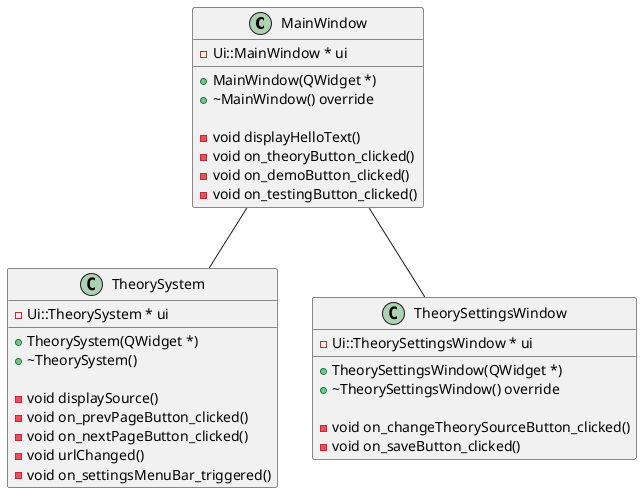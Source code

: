@startuml
'https://plantuml.com/class-diagram

class MainWindow {
    - Ui::MainWindow * ui

    + MainWindow(QWidget *)
    + ~MainWindow() override

    - void displayHelloText()
    - void on_theoryButton_clicked()
    - void on_demoButton_clicked()
    - void on_testingButton_clicked()
}

class TheorySystem {
    - Ui::TheorySystem * ui

    + TheorySystem(QWidget *)
    + ~TheorySystem()

    - void displaySource()
    - void on_prevPageButton_clicked()
    - void on_nextPageButton_clicked()
    - void urlChanged()
    - void on_settingsMenuBar_triggered()
}
TheorySystem -up- MainWindow

class TheorySettingsWindow {
    - Ui::TheorySettingsWindow * ui

    + TheorySettingsWindow(QWidget *)
    + ~TheorySettingsWindow() override

    - void on_changeTheorySourceButton_clicked()
    - void on_saveButton_clicked()
}
TheorySettingsWindow -up- MainWindow



@enduml